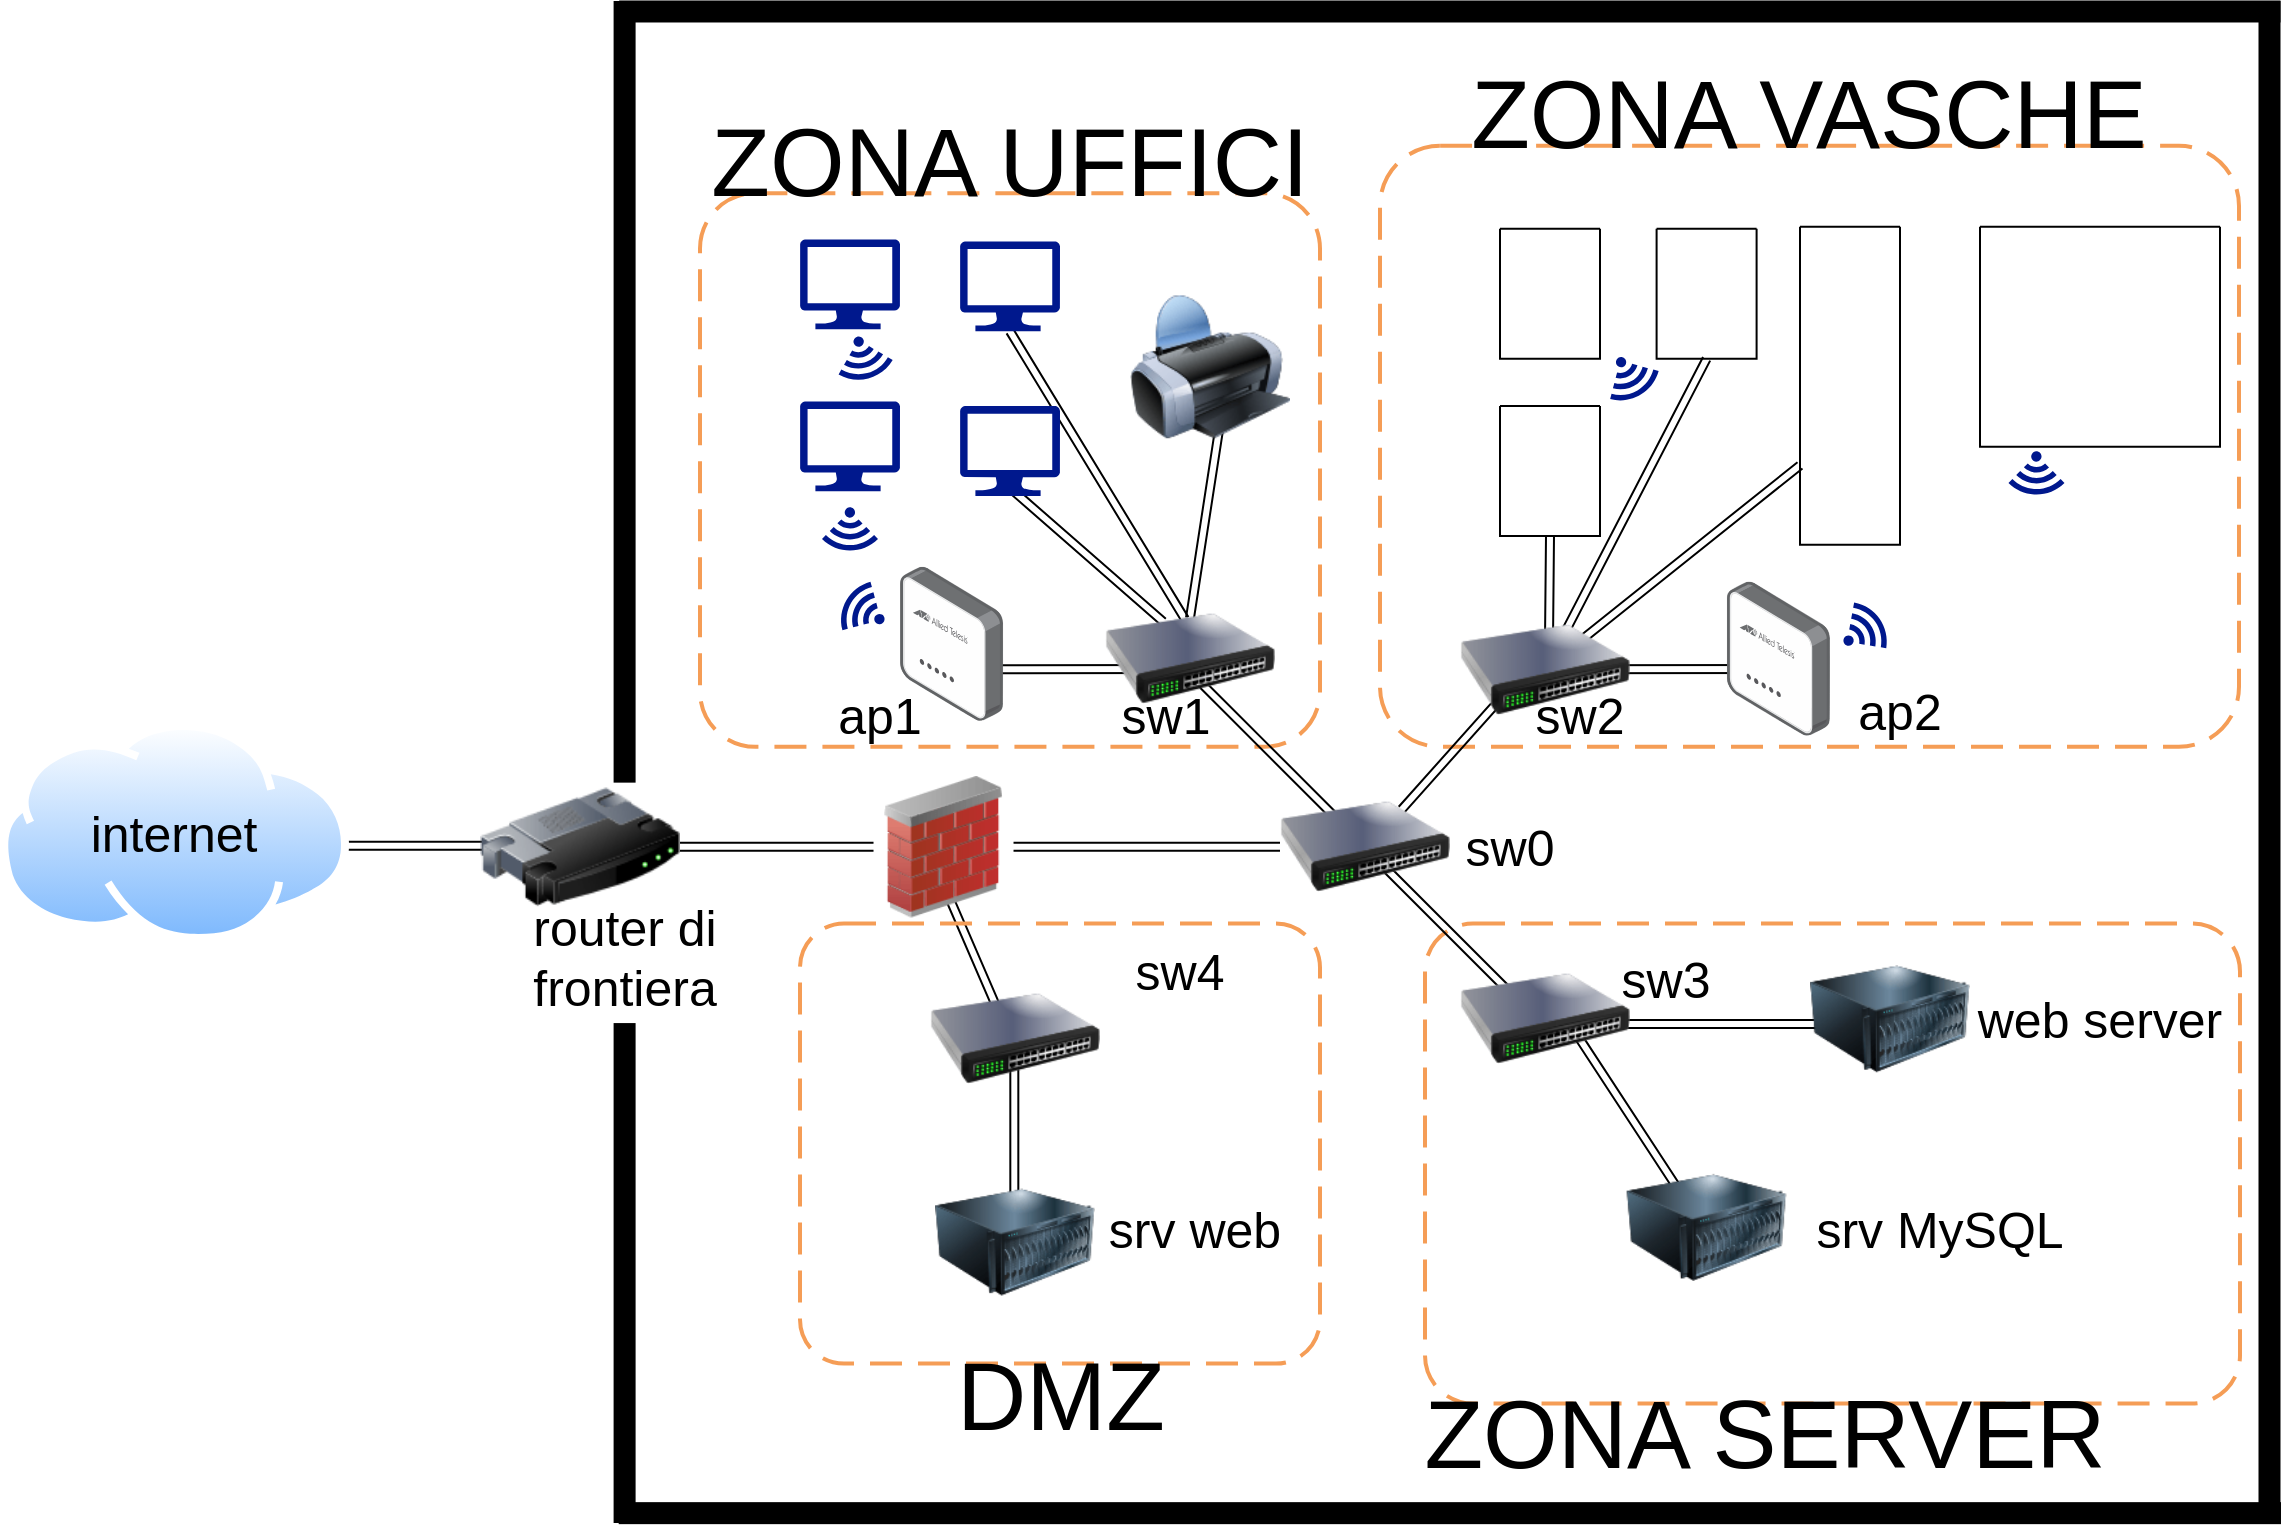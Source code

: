 <mxfile version="14.7.1" type="device"><diagram id="l8hXMBHkgcEJcSW0mbfh" name="Page-1"><mxGraphModel dx="2170" dy="1300" grid="1" gridSize="10" guides="1" tooltips="1" connect="1" arrows="1" fold="1" page="1" pageScale="1" pageWidth="1169" pageHeight="827" math="0" shadow="0"><root><mxCell id="0"/><mxCell id="1" parent="0"/><mxCell id="OCTGZkv0VEouFzMhzSVJ-1" value="" style="shape=link;html=1;" edge="1" parent="1"><mxGeometry width="100" relative="1" as="geometry"><mxPoint x="805" y="571.04" as="sourcePoint"/><mxPoint x="865" y="662.69" as="targetPoint"/></mxGeometry></mxCell><mxCell id="Ko_2Vg4jJ24RDF5BhrGr-38" value="" style="rounded=1;arcSize=10;dashed=1;strokeColor=#F59D56;fillColor=none;gradientColor=none;dashPattern=8 4;strokeWidth=2;" parent="1" vertex="1"><mxGeometry x="732.5" y="520.8" width="407.5" height="240" as="geometry"/></mxCell><mxCell id="mua7CKd9mA7FOn7jqP16-8" value="" style="shape=link;html=1;" parent="1" edge="1"><mxGeometry width="100" relative="1" as="geometry"><mxPoint x="476.76" y="466.45" as="sourcePoint"/><mxPoint x="526.76" y="582.2" as="targetPoint"/></mxGeometry></mxCell><mxCell id="Ko_2Vg4jJ24RDF5BhrGr-39" value="" style="rounded=1;arcSize=10;dashed=1;strokeColor=#F59D56;fillColor=none;gradientColor=none;dashPattern=8 4;strokeWidth=2;" parent="1" vertex="1"><mxGeometry x="370" y="155.6" width="310" height="276.8" as="geometry"/></mxCell><mxCell id="mua7CKd9mA7FOn7jqP16-6" value="" style="shape=link;html=1;" parent="1" edge="1"><mxGeometry width="100" relative="1" as="geometry"><mxPoint x="527.16" y="564.3" as="sourcePoint"/><mxPoint x="527.16" y="683" as="targetPoint"/></mxGeometry></mxCell><mxCell id="Ko_2Vg4jJ24RDF5BhrGr-37" value="" style="rounded=1;arcSize=10;dashed=1;strokeColor=#F59D56;fillColor=none;gradientColor=none;dashPattern=8 4;strokeWidth=2;" parent="1" vertex="1"><mxGeometry x="420" y="520.8" width="260" height="220" as="geometry"/></mxCell><mxCell id="MGA2-pH7RjNOIwdOMNWf-4" value="" style="shape=link;html=1;" parent="1" edge="1"><mxGeometry width="100" relative="1" as="geometry"><mxPoint x="945.08" y="571.04" as="sourcePoint"/><mxPoint x="805" y="571.06" as="targetPoint"/></mxGeometry></mxCell><mxCell id="b2i03ctAIXdlDFtmw3mR-12" value="" style="shape=link;html=1;exitX=1;exitY=0.5;exitDx=0;exitDy=0;entryX=0;entryY=0.5;entryDx=0;entryDy=0;" parent="1" edge="1"><mxGeometry width="100" relative="1" as="geometry"><mxPoint x="50" y="481.9" as="sourcePoint"/><mxPoint x="320" y="481.9" as="targetPoint"/></mxGeometry></mxCell><mxCell id="b2i03ctAIXdlDFtmw3mR-10" value="" style="shape=link;html=1;exitX=0;exitY=0.75;exitDx=0;exitDy=0;" parent="1" source="Ko_2Vg4jJ24RDF5BhrGr-9" edge="1"><mxGeometry width="100" relative="1" as="geometry"><mxPoint x="810" y="280" as="sourcePoint"/><mxPoint x="810" y="379.55" as="targetPoint"/></mxGeometry></mxCell><mxCell id="Ko_2Vg4jJ24RDF5BhrGr-40" value="" style="rounded=1;arcSize=10;dashed=1;strokeColor=#F59D56;fillColor=none;gradientColor=none;dashPattern=8 4;strokeWidth=2;" parent="1" vertex="1"><mxGeometry x="710" y="131.9" width="429.5" height="300.5" as="geometry"/></mxCell><mxCell id="b2i03ctAIXdlDFtmw3mR-9" value="" style="shape=link;html=1;exitX=0.5;exitY=1;exitDx=0;exitDy=0;" parent="1" source="Ko_2Vg4jJ24RDF5BhrGr-28" edge="1"><mxGeometry width="100" relative="1" as="geometry"><mxPoint x="810" y="280" as="sourcePoint"/><mxPoint x="800" y="380" as="targetPoint"/></mxGeometry></mxCell><mxCell id="b2i03ctAIXdlDFtmw3mR-5" value="" style="shape=link;html=1;" parent="1" edge="1"><mxGeometry width="100" relative="1" as="geometry"><mxPoint x="795" y="327" as="sourcePoint"/><mxPoint x="794.5" y="378.95" as="targetPoint"/></mxGeometry></mxCell><mxCell id="b2i03ctAIXdlDFtmw3mR-4" value="" style="shape=link;html=1;" parent="1" edge="1"><mxGeometry width="100" relative="1" as="geometry"><mxPoint x="635" y="238.4" as="sourcePoint"/><mxPoint x="615.0" y="367.95" as="targetPoint"/></mxGeometry></mxCell><mxCell id="b2i03ctAIXdlDFtmw3mR-2" value="" style="shape=link;html=1;exitX=0.5;exitY=1;exitDx=0;exitDy=0;exitPerimeter=0;" parent="1" source="Ko_2Vg4jJ24RDF5BhrGr-5" edge="1"><mxGeometry width="100" relative="1" as="geometry"><mxPoint x="532.5" y="179.65" as="sourcePoint"/><mxPoint x="612.5" y="368.6" as="targetPoint"/></mxGeometry></mxCell><mxCell id="--NjGnP2Fc8xcFVXTqkc-13" value="" style="shape=link;html=1;" parent="1" edge="1"><mxGeometry width="100" relative="1" as="geometry"><mxPoint x="521.6" y="300" as="sourcePoint"/><mxPoint x="601.6" y="369.9" as="targetPoint"/></mxGeometry></mxCell><mxCell id="Ko_2Vg4jJ24RDF5BhrGr-51" value="" style="shape=link;html=1;" parent="1" edge="1"><mxGeometry width="100" relative="1" as="geometry"><mxPoint x="620" y="400" as="sourcePoint"/><mxPoint x="690" y="470" as="targetPoint"/></mxGeometry></mxCell><mxCell id="--NjGnP2Fc8xcFVXTqkc-10" value="" style="shape=link;html=1;entryX=0;entryY=0.5;entryDx=0;entryDy=0;" parent="1" edge="1"><mxGeometry width="100" relative="1" as="geometry"><mxPoint x="500" y="393.6" as="sourcePoint"/><mxPoint x="610" y="393.5" as="targetPoint"/></mxGeometry></mxCell><mxCell id="--NjGnP2Fc8xcFVXTqkc-11" value="" style="shape=link;html=1;entryX=0;entryY=0.5;entryDx=0;entryDy=0;" parent="1" edge="1"><mxGeometry width="100" relative="1" as="geometry"><mxPoint x="800" y="393.6" as="sourcePoint"/><mxPoint x="910" y="393.5" as="targetPoint"/></mxGeometry></mxCell><mxCell id="--NjGnP2Fc8xcFVXTqkc-8" value="" style="shape=link;html=1;" parent="1" edge="1"><mxGeometry width="100" relative="1" as="geometry"><mxPoint x="720.85" y="463.7" as="sourcePoint"/><mxPoint x="786.7" y="390" as="targetPoint"/></mxGeometry></mxCell><mxCell id="--NjGnP2Fc8xcFVXTqkc-6" value="" style="shape=link;html=1;" parent="1" edge="1"><mxGeometry width="100" relative="1" as="geometry"><mxPoint x="710" y="490.25" as="sourcePoint"/><mxPoint x="780" y="560.25" as="targetPoint"/></mxGeometry></mxCell><mxCell id="Ko_2Vg4jJ24RDF5BhrGr-1" value="" style="aspect=fixed;pointerEvents=1;shadow=0;dashed=0;html=1;strokeColor=none;labelPosition=center;verticalLabelPosition=bottom;verticalAlign=top;align=center;fillColor=#00188D;shape=mxgraph.azure.computer" parent="1" vertex="1"><mxGeometry x="420" y="178.65" width="50" height="45" as="geometry"/></mxCell><mxCell id="Ko_2Vg4jJ24RDF5BhrGr-5" value="" style="aspect=fixed;pointerEvents=1;shadow=0;dashed=0;html=1;strokeColor=none;labelPosition=center;verticalLabelPosition=bottom;verticalAlign=top;align=center;fillColor=#00188D;shape=mxgraph.azure.computer" parent="1" vertex="1"><mxGeometry x="500" y="179.65" width="50" height="45" as="geometry"/></mxCell><mxCell id="Ko_2Vg4jJ24RDF5BhrGr-8" value="" style="swimlane;startSize=0;" parent="1" vertex="1"><mxGeometry x="770" y="173.4" width="50" height="65" as="geometry"/></mxCell><mxCell id="Ko_2Vg4jJ24RDF5BhrGr-9" value="" style="swimlane;startSize=0;" parent="1" vertex="1"><mxGeometry x="920" y="172.4" width="50" height="159" as="geometry"/></mxCell><mxCell id="Ko_2Vg4jJ24RDF5BhrGr-10" value="" style="swimlane;startSize=0;" parent="1" vertex="1"><mxGeometry x="1010" y="172.4" width="120" height="110" as="geometry"/></mxCell><mxCell id="Ko_2Vg4jJ24RDF5BhrGr-13" value="" style="image;html=1;image=img/lib/clip_art/networking/Switch_128x128.png" parent="1" vertex="1"><mxGeometry x="572.5" y="350" width="85" height="76.8" as="geometry"/></mxCell><mxCell id="Ko_2Vg4jJ24RDF5BhrGr-17" value="" style="image;html=1;image=img/lib/clip_art/networking/Router_128x128.png" parent="1" vertex="1"><mxGeometry x="260" y="432.4" width="100" height="100" as="geometry"/></mxCell><mxCell id="Ko_2Vg4jJ24RDF5BhrGr-19" value="" style="points=[];aspect=fixed;html=1;align=center;shadow=0;dashed=0;image;image=img/lib/allied_telesis/wireless/Access_Point_Indoor.svg;" parent="1" vertex="1"><mxGeometry x="470" y="342.4" width="51.6" height="76.98" as="geometry"/></mxCell><mxCell id="Ko_2Vg4jJ24RDF5BhrGr-21" value="" style="image;html=1;image=img/lib/clip_art/computers/Server_128x128.png" parent="1" vertex="1"><mxGeometry x="487.5" y="640" width="80" height="80" as="geometry"/></mxCell><mxCell id="Ko_2Vg4jJ24RDF5BhrGr-22" value="" style="image;html=1;image=img/lib/clip_art/computers/Server_128x128.png" parent="1" vertex="1"><mxGeometry x="833.3" y="632.7" width="80" height="80" as="geometry"/></mxCell><mxCell id="Ko_2Vg4jJ24RDF5BhrGr-25" value="" style="image;html=1;image=img/lib/clip_art/computers/Printer_128x128.png" parent="1" vertex="1"><mxGeometry x="585" y="202.4" width="80" height="80" as="geometry"/></mxCell><mxCell id="Ko_2Vg4jJ24RDF5BhrGr-28" value="" style="swimlane;startSize=0;" parent="1" vertex="1"><mxGeometry x="848.3" y="173.4" width="50" height="65" as="geometry"/></mxCell><mxCell id="Ko_2Vg4jJ24RDF5BhrGr-29" value="" style="swimlane;startSize=0;" parent="1" vertex="1"><mxGeometry x="770" y="262" width="50" height="65" as="geometry"/></mxCell><mxCell id="Ko_2Vg4jJ24RDF5BhrGr-31" value="" style="aspect=fixed;pointerEvents=1;shadow=0;dashed=0;html=1;strokeColor=none;labelPosition=center;verticalLabelPosition=bottom;verticalAlign=top;align=center;fillColor=#00188D;shape=mxgraph.azure.computer" parent="1" vertex="1"><mxGeometry x="420" y="259.65" width="50" height="45" as="geometry"/></mxCell><mxCell id="Ko_2Vg4jJ24RDF5BhrGr-42" value="" style="image;html=1;image=img/lib/clip_art/networking/Switch_128x128.png" parent="1" vertex="1"><mxGeometry x="750" y="355.6" width="85" height="76.8" as="geometry"/></mxCell><mxCell id="Ko_2Vg4jJ24RDF5BhrGr-43" value="" style="points=[];aspect=fixed;html=1;align=center;shadow=0;dashed=0;image;image=img/lib/allied_telesis/wireless/Access_Point_Indoor.svg;direction=east;" parent="1" vertex="1"><mxGeometry x="883.4" y="349.82" width="51.6" height="76.98" as="geometry"/></mxCell><mxCell id="Ko_2Vg4jJ24RDF5BhrGr-44" value="" style="image;html=1;image=img/lib/clip_art/networking/Switch_128x128.png" parent="1" vertex="1"><mxGeometry x="485" y="540" width="85" height="76.8" as="geometry"/></mxCell><mxCell id="Ko_2Vg4jJ24RDF5BhrGr-45" value="" style="image;html=1;image=img/lib/clip_art/networking/Switch_128x128.png" parent="1" vertex="1"><mxGeometry x="750" y="530" width="85" height="76.8" as="geometry"/></mxCell><mxCell id="Ko_2Vg4jJ24RDF5BhrGr-46" value="" style="image;html=1;image=img/lib/clip_art/networking/Switch_128x128.png" parent="1" vertex="1"><mxGeometry x="660" y="444" width="85" height="76.8" as="geometry"/></mxCell><mxCell id="Ko_2Vg4jJ24RDF5BhrGr-47" value="" style="aspect=fixed;perimeter=ellipsePerimeter;html=1;align=center;shadow=0;dashed=0;spacingTop=3;image;image=img/lib/active_directory/internet_cloud.svg;" parent="1" vertex="1"><mxGeometry x="20" y="420" width="174.6" height="110" as="geometry"/></mxCell><mxCell id="Ko_2Vg4jJ24RDF5BhrGr-50" value="" style="shape=link;html=1;exitX=1;exitY=0.5;exitDx=0;exitDy=0;entryX=0;entryY=0.5;entryDx=0;entryDy=0;startArrow=none;" parent="1" source="b2i03ctAIXdlDFtmw3mR-36" target="Ko_2Vg4jJ24RDF5BhrGr-46" edge="1"><mxGeometry width="100" relative="1" as="geometry"><mxPoint x="590" y="440" as="sourcePoint"/><mxPoint x="690" y="440" as="targetPoint"/></mxGeometry></mxCell><mxCell id="7WR6630zAl_OjoWwHPSk-1" value="&lt;font style=&quot;font-size: 48px&quot;&gt;ZONA UFFICI&lt;/font&gt;" style="text;html=1;strokeColor=none;fillColor=none;align=center;verticalAlign=middle;whiteSpace=wrap;rounded=0;" parent="1" vertex="1"><mxGeometry x="365" y="123.7" width="320" height="31.9" as="geometry"/></mxCell><mxCell id="--NjGnP2Fc8xcFVXTqkc-1" value="&lt;span style=&quot;font-size: 48px&quot;&gt;ZONA VASCHE&lt;/span&gt;" style="text;html=1;strokeColor=none;fillColor=none;align=center;verticalAlign=middle;whiteSpace=wrap;rounded=0;" parent="1" vertex="1"><mxGeometry x="752.25" y="100" width="345" height="31.9" as="geometry"/></mxCell><mxCell id="--NjGnP2Fc8xcFVXTqkc-2" value="&lt;font style=&quot;font-size: 48px&quot;&gt;DMZ&lt;/font&gt;" style="text;html=1;strokeColor=none;fillColor=none;align=center;verticalAlign=middle;whiteSpace=wrap;rounded=0;" parent="1" vertex="1"><mxGeometry x="487.5" y="740.8" width="125" height="31.9" as="geometry"/></mxCell><mxCell id="--NjGnP2Fc8xcFVXTqkc-3" value="&lt;font style=&quot;font-size: 48px&quot;&gt;ZONA SERVER&lt;/font&gt;" style="text;html=1;strokeColor=none;fillColor=none;align=center;verticalAlign=middle;whiteSpace=wrap;rounded=0;" parent="1" vertex="1"><mxGeometry x="725" y="760.8" width="355" height="30" as="geometry"/></mxCell><mxCell id="Ko_2Vg4jJ24RDF5BhrGr-33" value="" style="aspect=fixed;pointerEvents=1;shadow=0;dashed=0;html=1;strokeColor=none;labelPosition=center;verticalLabelPosition=bottom;verticalAlign=top;align=center;fillColor=#00188D;shape=mxgraph.azure.computer" parent="1" vertex="1"><mxGeometry x="500" y="262" width="50" height="45" as="geometry"/></mxCell><mxCell id="b2i03ctAIXdlDFtmw3mR-13" value="&lt;font style=&quot;font-size: 25px&quot;&gt;sw0&lt;/font&gt;" style="text;html=1;strokeColor=none;fillColor=none;align=center;verticalAlign=middle;whiteSpace=wrap;rounded=0;" parent="1" vertex="1"><mxGeometry x="745" y="466.45" width="60" height="31.9" as="geometry"/></mxCell><mxCell id="b2i03ctAIXdlDFtmw3mR-15" value="&lt;font style=&quot;font-size: 25px&quot;&gt;sw1&lt;/font&gt;" style="text;html=1;strokeColor=none;fillColor=none;align=center;verticalAlign=middle;whiteSpace=wrap;rounded=0;" parent="1" vertex="1"><mxGeometry x="572.5" y="400.5" width="60" height="31.9" as="geometry"/></mxCell><mxCell id="b2i03ctAIXdlDFtmw3mR-16" value="&lt;font style=&quot;font-size: 25px&quot;&gt;sw2&lt;/font&gt;" style="text;html=1;strokeColor=none;fillColor=none;align=center;verticalAlign=middle;whiteSpace=wrap;rounded=0;" parent="1" vertex="1"><mxGeometry x="780" y="400.5" width="60" height="31.9" as="geometry"/></mxCell><mxCell id="b2i03ctAIXdlDFtmw3mR-17" value="&lt;font style=&quot;font-size: 25px&quot;&gt;sw3&lt;/font&gt;" style="text;html=1;strokeColor=none;fillColor=none;align=center;verticalAlign=middle;whiteSpace=wrap;rounded=0;" parent="1" vertex="1"><mxGeometry x="823.4" y="532.4" width="60" height="31.9" as="geometry"/></mxCell><mxCell id="b2i03ctAIXdlDFtmw3mR-18" value="&lt;font style=&quot;font-size: 25px&quot;&gt;sw4&lt;/font&gt;" style="text;html=1;strokeColor=none;fillColor=none;align=center;verticalAlign=middle;whiteSpace=wrap;rounded=0;" parent="1" vertex="1"><mxGeometry x="580" y="528.35" width="60" height="31.9" as="geometry"/></mxCell><mxCell id="b2i03ctAIXdlDFtmw3mR-20" value="&lt;font style=&quot;font-size: 25px&quot;&gt;ap1&lt;/font&gt;" style="text;html=1;strokeColor=none;fillColor=none;align=center;verticalAlign=middle;whiteSpace=wrap;rounded=0;" parent="1" vertex="1"><mxGeometry x="430" y="400.5" width="60" height="31.9" as="geometry"/></mxCell><mxCell id="b2i03ctAIXdlDFtmw3mR-21" value="&lt;font style=&quot;font-size: 25px&quot;&gt;ap2&lt;/font&gt;" style="text;html=1;strokeColor=none;fillColor=none;align=center;verticalAlign=middle;whiteSpace=wrap;rounded=0;" parent="1" vertex="1"><mxGeometry x="940" y="398" width="60" height="31.9" as="geometry"/></mxCell><mxCell id="b2i03ctAIXdlDFtmw3mR-22" value="&lt;span style=&quot;font-size: 25px&quot;&gt;router di frontiera&lt;/span&gt;" style="text;html=1;strokeColor=none;fillColor=none;align=center;verticalAlign=middle;whiteSpace=wrap;rounded=0;" parent="1" vertex="1"><mxGeometry x="294.6" y="520.8" width="75.4" height="31.9" as="geometry"/></mxCell><mxCell id="b2i03ctAIXdlDFtmw3mR-23" value="&lt;font style=&quot;font-size: 25px&quot;&gt;internet&lt;/font&gt;" style="text;html=1;strokeColor=none;fillColor=none;align=center;verticalAlign=middle;whiteSpace=wrap;rounded=0;" parent="1" vertex="1"><mxGeometry x="77.3" y="459.05" width="60" height="31.9" as="geometry"/></mxCell><mxCell id="b2i03ctAIXdlDFtmw3mR-25" value="&lt;font style=&quot;font-size: 25px&quot;&gt;srv web&lt;/font&gt;" style="text;html=1;strokeColor=none;fillColor=none;align=center;verticalAlign=middle;whiteSpace=wrap;rounded=0;" parent="1" vertex="1"><mxGeometry x="569.6" y="656.75" width="95.4" height="31.9" as="geometry"/></mxCell><mxCell id="b2i03ctAIXdlDFtmw3mR-28" value="&lt;font style=&quot;font-size: 25px&quot;&gt;srv MySQL&lt;/font&gt;" style="text;html=1;strokeColor=none;fillColor=none;align=center;verticalAlign=middle;whiteSpace=wrap;rounded=0;" parent="1" vertex="1"><mxGeometry x="925" y="656.75" width="130" height="31.9" as="geometry"/></mxCell><mxCell id="b2i03ctAIXdlDFtmw3mR-30" value="" style="aspect=fixed;pointerEvents=1;shadow=0;dashed=0;html=1;strokeColor=none;labelPosition=center;verticalLabelPosition=bottom;verticalAlign=top;align=center;fillColor=#00188D;shape=mxgraph.mscae.enterprise.wireless_connection;rotation=-35;" parent="1" vertex="1"><mxGeometry x="940" y="360" width="23.52" height="28" as="geometry"/></mxCell><mxCell id="b2i03ctAIXdlDFtmw3mR-31" value="" style="aspect=fixed;pointerEvents=1;shadow=0;dashed=0;html=1;strokeColor=none;labelPosition=center;verticalLabelPosition=bottom;verticalAlign=top;align=center;fillColor=#00188D;shape=mxgraph.mscae.enterprise.wireless_connection;rotation=-150;" parent="1" vertex="1"><mxGeometry x="440" y="350.0" width="23.52" height="28" as="geometry"/></mxCell><mxCell id="b2i03ctAIXdlDFtmw3mR-32" value="" style="aspect=fixed;pointerEvents=1;shadow=0;dashed=0;html=1;strokeColor=none;labelPosition=center;verticalLabelPosition=bottom;verticalAlign=top;align=center;fillColor=#00188D;shape=mxgraph.mscae.enterprise.wireless_connection;rotation=90;" parent="1" vertex="1"><mxGeometry x="1026.48" y="282.4" width="23.52" height="28" as="geometry"/></mxCell><mxCell id="b2i03ctAIXdlDFtmw3mR-33" value="" style="aspect=fixed;pointerEvents=1;shadow=0;dashed=0;html=1;strokeColor=none;labelPosition=center;verticalLabelPosition=bottom;verticalAlign=top;align=center;fillColor=#00188D;shape=mxgraph.mscae.enterprise.wireless_connection;rotation=60;" parent="1" vertex="1"><mxGeometry x="823.4" y="234" width="23.52" height="28" as="geometry"/></mxCell><mxCell id="b2i03ctAIXdlDFtmw3mR-34" value="" style="aspect=fixed;pointerEvents=1;shadow=0;dashed=0;html=1;strokeColor=none;labelPosition=center;verticalLabelPosition=bottom;verticalAlign=top;align=center;fillColor=#00188D;shape=mxgraph.mscae.enterprise.wireless_connection;rotation=75;" parent="1" vertex="1"><mxGeometry x="440" y="224.65" width="23.52" height="28" as="geometry"/></mxCell><mxCell id="b2i03ctAIXdlDFtmw3mR-35" value="" style="aspect=fixed;pointerEvents=1;shadow=0;dashed=0;html=1;strokeColor=none;labelPosition=center;verticalLabelPosition=bottom;verticalAlign=top;align=center;fillColor=#00188D;shape=mxgraph.mscae.enterprise.wireless_connection;rotation=90;" parent="1" vertex="1"><mxGeometry x="433.24" y="310.4" width="23.52" height="28" as="geometry"/></mxCell><mxCell id="b2i03ctAIXdlDFtmw3mR-37" value="" style="verticalLabelPosition=bottom;html=1;verticalAlign=top;align=center;shape=mxgraph.floorplan.wall;fillColor=#000000;direction=south;" parent="1" vertex="1"><mxGeometry x="327.3" y="60" width="10" height="389.82" as="geometry"/></mxCell><mxCell id="b2i03ctAIXdlDFtmw3mR-38" value="" style="verticalLabelPosition=bottom;html=1;verticalAlign=top;align=center;shape=mxgraph.floorplan.wall;fillColor=#000000;direction=south;" parent="1" vertex="1"><mxGeometry x="327.3" y="571.04" width="10" height="248.96" as="geometry"/></mxCell><mxCell id="b2i03ctAIXdlDFtmw3mR-39" value="" style="verticalLabelPosition=bottom;html=1;verticalAlign=top;align=center;shape=mxgraph.floorplan.wall;fillColor=#000000;direction=south;rotation=90;" parent="1" vertex="1"><mxGeometry x="739.92" y="-350.08" width="10" height="829.65" as="geometry"/></mxCell><mxCell id="b2i03ctAIXdlDFtmw3mR-40" value="" style="verticalLabelPosition=bottom;html=1;verticalAlign=top;align=center;shape=mxgraph.floorplan.wall;fillColor=#000000;direction=south;rotation=90;" parent="1" vertex="1"><mxGeometry x="739.92" y="400.5" width="10" height="830.15" as="geometry"/></mxCell><mxCell id="b2i03ctAIXdlDFtmw3mR-41" value="" style="verticalLabelPosition=bottom;html=1;verticalAlign=top;align=center;shape=mxgraph.floorplan.wall;fillColor=#000000;direction=south;" parent="1" vertex="1"><mxGeometry x="1149.75" y="60" width="10" height="750" as="geometry"/></mxCell><mxCell id="MGA2-pH7RjNOIwdOMNWf-1" value="" style="image;html=1;image=img/lib/clip_art/computers/Server_128x128.png" parent="1" vertex="1"><mxGeometry x="925" y="528.35" width="80" height="80" as="geometry"/></mxCell><mxCell id="MGA2-pH7RjNOIwdOMNWf-3" value="&lt;font style=&quot;font-size: 25px&quot;&gt;web server&lt;/font&gt;" style="text;html=1;strokeColor=none;fillColor=none;align=center;verticalAlign=middle;whiteSpace=wrap;rounded=0;" parent="1" vertex="1"><mxGeometry x="1005" y="552.4" width="130" height="31.9" as="geometry"/></mxCell><mxCell id="b2i03ctAIXdlDFtmw3mR-36" value="" style="image;html=1;image=img/lib/clip_art/networking/Firewall_02_128x128.png" parent="1" vertex="1"><mxGeometry x="456.76" y="447" width="70" height="70.8" as="geometry"/></mxCell><mxCell id="mua7CKd9mA7FOn7jqP16-1" value="" style="shape=link;html=1;exitX=1;exitY=0.5;exitDx=0;exitDy=0;endArrow=none;" parent="1" source="Ko_2Vg4jJ24RDF5BhrGr-17" target="b2i03ctAIXdlDFtmw3mR-36" edge="1"><mxGeometry width="100" relative="1" as="geometry"><mxPoint x="360" y="482.4" as="sourcePoint"/><mxPoint x="660" y="482.4" as="targetPoint"/></mxGeometry></mxCell></root></mxGraphModel></diagram></mxfile>